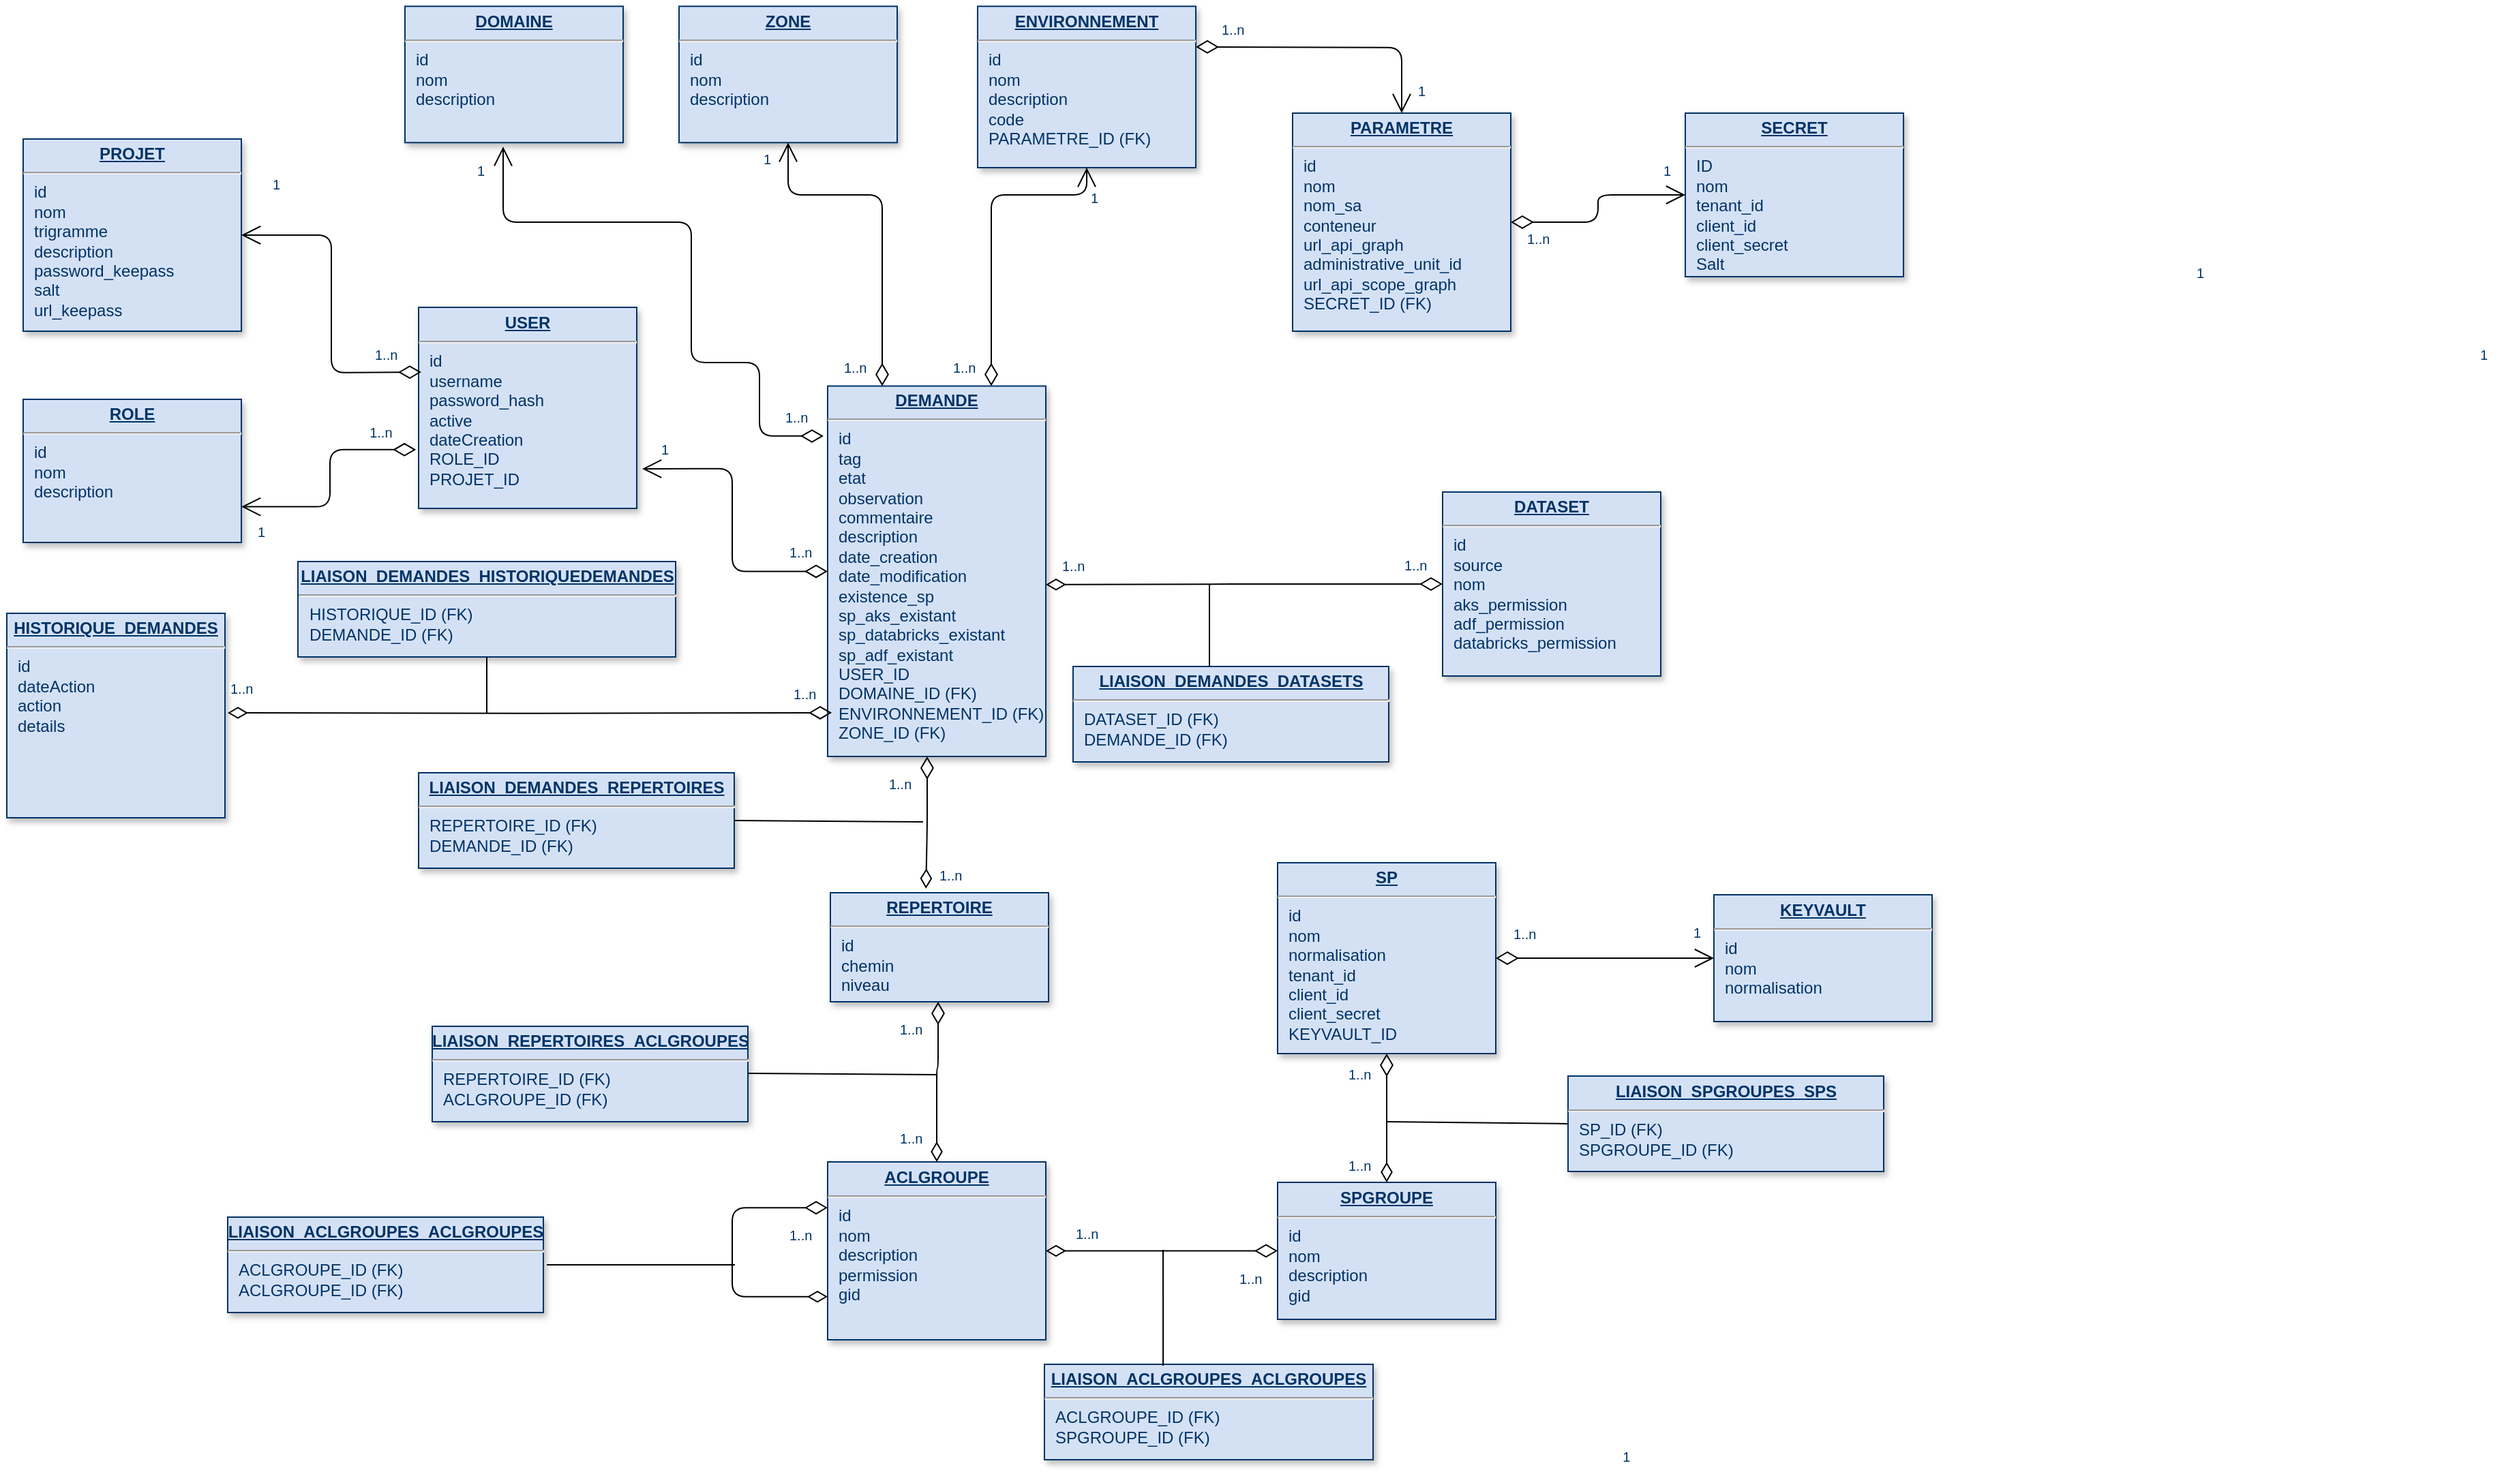 <mxfile version="21.3.6" type="github">
  <diagram name="Page-1" id="efa7a0a1-bf9b-a30e-e6df-94a7791c09e9">
    <mxGraphModel dx="1194" dy="521" grid="1" gridSize="10" guides="1" tooltips="1" connect="1" arrows="1" fold="1" page="1" pageScale="1" pageWidth="826" pageHeight="1169" background="none" math="0" shadow="0">
      <root>
        <mxCell id="0" />
        <mxCell id="1" parent="0" />
        <mxCell id="19" value="&lt;p style=&quot;margin: 0px; margin-top: 4px; text-align: center; text-decoration: underline;&quot;&gt;&lt;strong&gt;DEMANDE&lt;/strong&gt;&lt;/p&gt;&lt;hr&gt;&lt;p style=&quot;margin: 0px; margin-left: 8px;&quot;&gt;id&lt;br&gt;tag&lt;/p&gt;&lt;p style=&quot;margin: 0px; margin-left: 8px;&quot;&gt;etat&lt;/p&gt;&lt;p style=&quot;margin: 0px; margin-left: 8px;&quot;&gt;observation&lt;/p&gt;&lt;p style=&quot;margin: 0px; margin-left: 8px;&quot;&gt;commentaire&lt;/p&gt;&lt;p style=&quot;margin: 0px; margin-left: 8px;&quot;&gt;description&lt;/p&gt;&lt;p style=&quot;margin: 0px; margin-left: 8px;&quot;&gt;date_creation&lt;/p&gt;&lt;p style=&quot;margin: 0px; margin-left: 8px;&quot;&gt;date_modification&lt;/p&gt;&lt;p style=&quot;margin: 0px; margin-left: 8px;&quot;&gt;existence_sp&lt;/p&gt;&lt;p style=&quot;margin: 0px; margin-left: 8px;&quot;&gt;sp_aks_existant&lt;/p&gt;&lt;p style=&quot;margin: 0px; margin-left: 8px;&quot;&gt;sp_databricks_existant&lt;/p&gt;&lt;p style=&quot;margin: 0px; margin-left: 8px;&quot;&gt;sp_adf_existant&lt;/p&gt;&lt;p style=&quot;margin: 0px; margin-left: 8px;&quot;&gt;USER_ID&lt;/p&gt;&lt;p style=&quot;margin: 0px; margin-left: 8px;&quot;&gt;DOMAINE_ID (FK)&lt;/p&gt;&lt;p style=&quot;margin: 0px; margin-left: 8px;&quot;&gt;ENVIRONNEMENT_ID (FK)&lt;/p&gt;&lt;p style=&quot;margin: 0px; margin-left: 8px;&quot;&gt;ZONE_ID (FK)&lt;/p&gt;" style="verticalAlign=top;align=left;overflow=fill;fontSize=12;fontFamily=Helvetica;html=1;strokeColor=#003366;shadow=1;fillColor=#D4E1F5;fontColor=#003366" parent="1" vertex="1">
          <mxGeometry x="610" y="360.25" width="160" height="271.75" as="geometry" />
        </mxCell>
        <mxCell id="20" value="&lt;p style=&quot;margin: 0px; margin-top: 4px; text-align: center; text-decoration: underline;&quot;&gt;&lt;b&gt;USER&lt;/b&gt;&lt;/p&gt;&lt;hr&gt;&lt;p style=&quot;margin: 0px; margin-left: 8px;&quot;&gt;id&lt;/p&gt;&lt;p style=&quot;margin: 0px; margin-left: 8px;&quot;&gt;username&lt;/p&gt;&lt;p style=&quot;margin: 0px; margin-left: 8px;&quot;&gt;password_hash&lt;/p&gt;&lt;p style=&quot;margin: 0px; margin-left: 8px;&quot;&gt;active&lt;/p&gt;&lt;p style=&quot;margin: 0px; margin-left: 8px;&quot;&gt;dateCreation&lt;/p&gt;&lt;p style=&quot;margin: 0px; margin-left: 8px;&quot;&gt;ROLE_ID&lt;/p&gt;&lt;p style=&quot;margin: 0px; margin-left: 8px;&quot;&gt;PROJET_ID&lt;/p&gt;" style="verticalAlign=top;align=left;overflow=fill;fontSize=12;fontFamily=Helvetica;html=1;strokeColor=#003366;shadow=1;fillColor=#D4E1F5;fontColor=#003366" parent="1" vertex="1">
          <mxGeometry x="310" y="302.5" width="160" height="147.5" as="geometry" />
        </mxCell>
        <mxCell id="21" value="&lt;p style=&quot;margin: 0px; margin-top: 4px; text-align: center; text-decoration: underline;&quot;&gt;&lt;strong&gt;ROLE&lt;/strong&gt;&lt;/p&gt;&lt;hr&gt;&lt;p style=&quot;margin: 0px; margin-left: 8px;&quot;&gt;id&lt;/p&gt;&lt;p style=&quot;margin: 0px; margin-left: 8px;&quot;&gt;nom&lt;/p&gt;&lt;p style=&quot;margin: 0px; margin-left: 8px;&quot;&gt;description&lt;/p&gt;&lt;p style=&quot;margin: 0px; margin-left: 8px;&quot;&gt;&lt;br&gt;&lt;/p&gt;" style="verticalAlign=top;align=left;overflow=fill;fontSize=12;fontFamily=Helvetica;html=1;strokeColor=#003366;shadow=1;fillColor=#D4E1F5;fontColor=#003366" parent="1" vertex="1">
          <mxGeometry x="20" y="370" width="160" height="105" as="geometry" />
        </mxCell>
        <mxCell id="22" value="&lt;p style=&quot;margin: 0px; margin-top: 4px; text-align: center; text-decoration: underline;&quot;&gt;&lt;strong&gt;DATASET&lt;/strong&gt;&lt;/p&gt;&lt;hr&gt;&lt;p style=&quot;margin: 0px; margin-left: 8px;&quot;&gt;id&lt;/p&gt;&lt;p style=&quot;margin: 0px; margin-left: 8px;&quot;&gt;source&lt;/p&gt;&lt;p style=&quot;margin: 0px; margin-left: 8px;&quot;&gt;nom&lt;/p&gt;&lt;p style=&quot;margin: 0px; margin-left: 8px;&quot;&gt;aks_permission&lt;/p&gt;&lt;p style=&quot;margin: 0px; margin-left: 8px;&quot;&gt;adf_permission&lt;/p&gt;&lt;p style=&quot;margin: 0px; margin-left: 8px;&quot;&gt;databricks_permission&lt;/p&gt;" style="verticalAlign=top;align=left;overflow=fill;fontSize=12;fontFamily=Helvetica;html=1;strokeColor=#003366;shadow=1;fillColor=#D4E1F5;fontColor=#003366" parent="1" vertex="1">
          <mxGeometry x="1061" y="438" width="160" height="135" as="geometry" />
        </mxCell>
        <mxCell id="23" value="&lt;p style=&quot;margin: 0px; margin-top: 4px; text-align: center; text-decoration: underline;&quot;&gt;&lt;strong&gt;DOMAINE&lt;/strong&gt;&lt;/p&gt;&lt;hr&gt;&lt;p style=&quot;margin: 0px; margin-left: 8px;&quot;&gt;id&lt;/p&gt;&lt;p style=&quot;margin: 0px; margin-left: 8px;&quot;&gt;nom&lt;/p&gt;&lt;p style=&quot;margin: 0px; margin-left: 8px;&quot;&gt;description&lt;/p&gt;&lt;p style=&quot;margin: 0px; margin-left: 8px;&quot;&gt;&lt;br&gt;&lt;/p&gt;" style="verticalAlign=top;align=left;overflow=fill;fontSize=12;fontFamily=Helvetica;html=1;strokeColor=#003366;shadow=1;fillColor=#D4E1F5;fontColor=#003366" parent="1" vertex="1">
          <mxGeometry x="300.0" y="81.64" width="160" height="100" as="geometry" />
        </mxCell>
        <mxCell id="24" value="&lt;p style=&quot;margin: 0px; margin-top: 4px; text-align: center; text-decoration: underline;&quot;&gt;&lt;b&gt;HISTORIQUE_DEMANDES&lt;/b&gt;&lt;/p&gt;&lt;hr&gt;&lt;p style=&quot;margin: 0px; margin-left: 8px;&quot;&gt;id&lt;/p&gt;&lt;p style=&quot;margin: 0px; margin-left: 8px;&quot;&gt;dateAction&lt;/p&gt;&lt;p style=&quot;margin: 0px; margin-left: 8px;&quot;&gt;action&lt;/p&gt;&lt;p style=&quot;margin: 0px; margin-left: 8px;&quot;&gt;details&lt;br&gt;&lt;/p&gt;" style="verticalAlign=top;align=left;overflow=fill;fontSize=12;fontFamily=Helvetica;html=1;strokeColor=#003366;shadow=1;fillColor=#D4E1F5;fontColor=#003366" parent="1" vertex="1">
          <mxGeometry x="8.0" y="527.0" width="160" height="150" as="geometry" />
        </mxCell>
        <mxCell id="28" value="&lt;p style=&quot;margin: 0px; margin-top: 4px; text-align: center; text-decoration: underline;&quot;&gt;&lt;b&gt;REPERTOIRE&lt;/b&gt;&lt;/p&gt;&lt;hr&gt;&lt;p style=&quot;margin: 0px; margin-left: 8px;&quot;&gt;id&lt;/p&gt;&lt;p style=&quot;margin: 0px; margin-left: 8px;&quot;&gt;chemin&lt;/p&gt;&lt;p style=&quot;margin: 0px; margin-left: 8px;&quot;&gt;niveau&lt;/p&gt;&lt;p style=&quot;margin: 0px; margin-left: 8px;&quot;&gt;&lt;br&gt;&lt;/p&gt;" style="verticalAlign=top;align=left;overflow=fill;fontSize=12;fontFamily=Helvetica;html=1;strokeColor=#003366;shadow=1;fillColor=#D4E1F5;fontColor=#003366" parent="1" vertex="1">
          <mxGeometry x="612" y="732" width="160" height="80" as="geometry" />
        </mxCell>
        <mxCell id="33" value="&lt;p style=&quot;margin: 0px; margin-top: 4px; text-align: center; text-decoration: underline;&quot;&gt;&lt;strong&gt;LIAISON_DEMANDES_HISTORIQUEDEMANDES&lt;/strong&gt;&lt;/p&gt;&lt;hr&gt;&lt;p style=&quot;margin: 0px; margin-left: 8px;&quot;&gt;&lt;span style=&quot;background-color: initial;&quot;&gt;HISTORIQUE_ID (FK)&lt;/span&gt;&lt;/p&gt;&lt;p style=&quot;margin: 0px; margin-left: 8px;&quot;&gt;&lt;span style=&quot;background-color: initial;&quot;&gt;DEMANDE_ID (FK)&lt;/span&gt;&lt;br&gt;&lt;/p&gt;" style="verticalAlign=top;align=left;overflow=fill;fontSize=12;fontFamily=Helvetica;html=1;strokeColor=#003366;shadow=1;fillColor=#D4E1F5;fontColor=#003366" parent="1" vertex="1">
          <mxGeometry x="221.5" y="489" width="277" height="70" as="geometry" />
        </mxCell>
        <mxCell id="36" value="" style="endArrow=open;endSize=12;startArrow=diamondThin;startSize=14;startFill=0;edgeStyle=orthogonalEdgeStyle;entryX=1.025;entryY=0.803;entryDx=0;entryDy=0;entryPerimeter=0;" parent="1" source="19" target="20" edge="1">
          <mxGeometry y="160" as="geometry">
            <mxPoint y="160" as="sourcePoint" />
            <mxPoint x="470" y="380" as="targetPoint" />
          </mxGeometry>
        </mxCell>
        <mxCell id="37" value="1..n" style="resizable=0;align=left;verticalAlign=top;labelBackgroundColor=#ffffff;fontSize=10;strokeColor=#003366;shadow=1;fillColor=#D4E1F5;fontColor=#003366" parent="36" connectable="0" vertex="1">
          <mxGeometry x="-1" relative="1" as="geometry">
            <mxPoint x="-30" y="-26" as="offset" />
          </mxGeometry>
        </mxCell>
        <mxCell id="qoIww1aeRotl1-VIk5-M-114" value="&lt;p style=&quot;margin: 0px; margin-top: 4px; text-align: center; text-decoration: underline;&quot;&gt;&lt;b&gt;PROJET&lt;/b&gt;&lt;/p&gt;&lt;hr&gt;&lt;p style=&quot;margin: 0px; margin-left: 8px;&quot;&gt;id&lt;/p&gt;&lt;p style=&quot;margin: 0px; margin-left: 8px;&quot;&gt;nom&lt;/p&gt;&lt;p style=&quot;margin: 0px; margin-left: 8px;&quot;&gt;trigramme&lt;/p&gt;&lt;p style=&quot;margin: 0px; margin-left: 8px;&quot;&gt;description&lt;/p&gt;&lt;p style=&quot;margin: 0px; margin-left: 8px;&quot;&gt;password_keepass&lt;/p&gt;&lt;p style=&quot;margin: 0px; margin-left: 8px;&quot;&gt;salt&lt;/p&gt;&lt;p style=&quot;margin: 0px; margin-left: 8px;&quot;&gt;url_keepass&lt;/p&gt;&lt;p style=&quot;margin: 0px; margin-left: 8px;&quot;&gt;&lt;br&gt;&lt;/p&gt;" style="verticalAlign=top;align=left;overflow=fill;fontSize=12;fontFamily=Helvetica;html=1;strokeColor=#003366;shadow=1;fillColor=#D4E1F5;fontColor=#003366" vertex="1" parent="1">
          <mxGeometry x="20" y="179" width="160" height="141" as="geometry" />
        </mxCell>
        <mxCell id="qoIww1aeRotl1-VIk5-M-118" value="" style="endArrow=open;endSize=12;startArrow=diamondThin;startSize=14;startFill=0;edgeStyle=orthogonalEdgeStyle;exitX=-0.012;exitY=0.708;exitDx=0;exitDy=0;entryX=1;entryY=0.75;entryDx=0;entryDy=0;exitPerimeter=0;" edge="1" parent="1" source="20" target="21">
          <mxGeometry x="-160" y="288" as="geometry">
            <mxPoint x="230" y="340" as="sourcePoint" />
            <mxPoint x="230" y="430" as="targetPoint" />
          </mxGeometry>
        </mxCell>
        <mxCell id="qoIww1aeRotl1-VIk5-M-119" value="1..n" style="resizable=0;align=left;verticalAlign=top;labelBackgroundColor=#ffffff;fontSize=10;strokeColor=#003366;shadow=1;fillColor=#D4E1F5;fontColor=#003366" connectable="0" vertex="1" parent="qoIww1aeRotl1-VIk5-M-118">
          <mxGeometry x="-1" relative="1" as="geometry">
            <mxPoint x="-36" y="-25" as="offset" />
          </mxGeometry>
        </mxCell>
        <mxCell id="qoIww1aeRotl1-VIk5-M-121" value="1" style="resizable=0;align=left;verticalAlign=top;labelBackgroundColor=#ffffff;fontSize=10;strokeColor=#003366;shadow=1;fillColor=#D4E1F5;fontColor=#003366" connectable="0" vertex="1" parent="1">
          <mxGeometry x="190" y="455.0" as="geometry" />
        </mxCell>
        <mxCell id="qoIww1aeRotl1-VIk5-M-122" value="" style="endArrow=open;endSize=12;startArrow=diamondThin;startSize=14;startFill=0;edgeStyle=orthogonalEdgeStyle;exitX=0.013;exitY=0.828;exitDx=0;exitDy=0;entryX=1;entryY=0.5;entryDx=0;entryDy=0;exitPerimeter=0;" edge="1" parent="1" target="qoIww1aeRotl1-VIk5-M-114">
          <mxGeometry x="-160" y="232" as="geometry">
            <mxPoint x="312" y="350" as="sourcePoint" />
            <mxPoint x="180" y="393" as="targetPoint" />
          </mxGeometry>
        </mxCell>
        <mxCell id="qoIww1aeRotl1-VIk5-M-123" value="1..n" style="resizable=0;align=left;verticalAlign=top;labelBackgroundColor=#ffffff;fontSize=10;strokeColor=#003366;shadow=1;fillColor=#D4E1F5;fontColor=#003366" connectable="0" vertex="1" parent="qoIww1aeRotl1-VIk5-M-122">
          <mxGeometry x="-1" relative="1" as="geometry">
            <mxPoint x="-36" y="-25" as="offset" />
          </mxGeometry>
        </mxCell>
        <mxCell id="qoIww1aeRotl1-VIk5-M-126" value="1" style="resizable=0;align=right;verticalAlign=top;labelBackgroundColor=#ffffff;fontSize=10;strokeColor=#003366;shadow=1;fillColor=#D4E1F5;fontColor=#003366" connectable="0" vertex="1" parent="1">
          <mxGeometry x="210" y="200.0" as="geometry" />
        </mxCell>
        <mxCell id="qoIww1aeRotl1-VIk5-M-128" value="1" style="resizable=0;align=right;verticalAlign=top;labelBackgroundColor=#ffffff;fontSize=10;strokeColor=#003366;shadow=1;fillColor=#D4E1F5;fontColor=#003366" connectable="0" vertex="1" parent="1">
          <mxGeometry x="220" y="302.5" as="geometry">
            <mxPoint x="275" y="92" as="offset" />
          </mxGeometry>
        </mxCell>
        <mxCell id="qoIww1aeRotl1-VIk5-M-129" value="" style="endArrow=open;endSize=12;startArrow=diamondThin;startSize=14;startFill=0;edgeStyle=orthogonalEdgeStyle;entryX=0.45;entryY=1.03;entryDx=0;entryDy=0;entryPerimeter=0;exitX=-0.019;exitY=0.135;exitDx=0;exitDy=0;exitPerimeter=0;" edge="1" parent="1" source="19" target="23">
          <mxGeometry x="110" y="-30" as="geometry">
            <mxPoint x="560" y="390" as="sourcePoint" />
            <mxPoint x="580" y="190" as="targetPoint" />
            <Array as="points">
              <mxPoint x="560" y="397" />
              <mxPoint x="560" y="343" />
              <mxPoint x="510" y="343" />
              <mxPoint x="510" y="240" />
              <mxPoint x="372" y="240" />
            </Array>
          </mxGeometry>
        </mxCell>
        <mxCell id="qoIww1aeRotl1-VIk5-M-130" value="1..n" style="resizable=0;align=left;verticalAlign=top;labelBackgroundColor=#ffffff;fontSize=10;strokeColor=#003366;shadow=1;fillColor=#D4E1F5;fontColor=#003366" connectable="0" vertex="1" parent="qoIww1aeRotl1-VIk5-M-129">
          <mxGeometry x="-1" relative="1" as="geometry">
            <mxPoint x="-30" y="-26" as="offset" />
          </mxGeometry>
        </mxCell>
        <mxCell id="qoIww1aeRotl1-VIk5-M-132" value="1" style="resizable=0;align=right;verticalAlign=top;labelBackgroundColor=#ffffff;fontSize=10;strokeColor=#003366;shadow=1;fillColor=#D4E1F5;fontColor=#003366" connectable="0" vertex="1" parent="1">
          <mxGeometry x="360" y="190.0" as="geometry" />
        </mxCell>
        <mxCell id="qoIww1aeRotl1-VIk5-M-133" value="&lt;p style=&quot;margin: 0px; margin-top: 4px; text-align: center; text-decoration: underline;&quot;&gt;&lt;b&gt;ZONE&lt;/b&gt;&lt;/p&gt;&lt;hr&gt;&lt;p style=&quot;margin: 0px; margin-left: 8px;&quot;&gt;id&lt;/p&gt;&lt;p style=&quot;margin: 0px; margin-left: 8px;&quot;&gt;nom&lt;/p&gt;&lt;p style=&quot;margin: 0px; margin-left: 8px;&quot;&gt;description&lt;/p&gt;&lt;p style=&quot;margin: 0px; margin-left: 8px;&quot;&gt;&lt;br&gt;&lt;/p&gt;" style="verticalAlign=top;align=left;overflow=fill;fontSize=12;fontFamily=Helvetica;html=1;strokeColor=#003366;shadow=1;fillColor=#D4E1F5;fontColor=#003366" vertex="1" parent="1">
          <mxGeometry x="501.0" y="81.64" width="160" height="100" as="geometry" />
        </mxCell>
        <mxCell id="qoIww1aeRotl1-VIk5-M-134" value="&lt;p style=&quot;margin: 0px; margin-top: 4px; text-align: center; text-decoration: underline;&quot;&gt;&lt;b&gt;ENVIRONNEMENT&lt;/b&gt;&lt;/p&gt;&lt;hr&gt;&lt;p style=&quot;margin: 0px; margin-left: 8px;&quot;&gt;&lt;span style=&quot;background-color: initial;&quot;&gt;id&lt;/span&gt;&lt;/p&gt;&lt;p style=&quot;margin: 0px; margin-left: 8px;&quot;&gt;&lt;span style=&quot;background-color: initial;&quot;&gt;nom&lt;/span&gt;&lt;br&gt;&lt;/p&gt;&lt;p style=&quot;margin: 0px; margin-left: 8px;&quot;&gt;description&lt;/p&gt;&lt;p style=&quot;margin: 0px; margin-left: 8px;&quot;&gt;code&lt;/p&gt;&lt;p style=&quot;margin: 0px; margin-left: 8px;&quot;&gt;PARAMETRE_ID (FK)&lt;/p&gt;&lt;p style=&quot;margin: 0px; margin-left: 8px;&quot;&gt;&lt;br&gt;&lt;/p&gt;" style="verticalAlign=top;align=left;overflow=fill;fontSize=12;fontFamily=Helvetica;html=1;strokeColor=#003366;shadow=1;fillColor=#D4E1F5;fontColor=#003366" vertex="1" parent="1">
          <mxGeometry x="720" y="81.64" width="160" height="118.36" as="geometry" />
        </mxCell>
        <mxCell id="qoIww1aeRotl1-VIk5-M-135" value="&lt;p style=&quot;margin: 0px; margin-top: 4px; text-align: center; text-decoration: underline;&quot;&gt;&lt;b&gt;PARAMETRE&lt;/b&gt;&lt;/p&gt;&lt;hr&gt;&lt;p style=&quot;margin: 0px; margin-left: 8px;&quot;&gt;id&lt;/p&gt;&lt;p style=&quot;margin: 0px; margin-left: 8px;&quot;&gt;nom&lt;/p&gt;&lt;p style=&quot;margin: 0px; margin-left: 8px;&quot;&gt;nom_sa&lt;/p&gt;&lt;p style=&quot;margin: 0px; margin-left: 8px;&quot;&gt;conteneur&lt;/p&gt;&lt;p style=&quot;margin: 0px; margin-left: 8px;&quot;&gt;url_api_graph&lt;/p&gt;&lt;p style=&quot;margin: 0px; margin-left: 8px;&quot;&gt;administrative_unit_id&lt;/p&gt;&lt;p style=&quot;margin: 0px; margin-left: 8px;&quot;&gt;url_api_scope_graph&lt;/p&gt;&lt;p style=&quot;margin: 0px; margin-left: 8px;&quot;&gt;SECRET_ID (FK)&lt;/p&gt;&lt;p style=&quot;margin: 0px; margin-left: 8px;&quot;&gt;&lt;br&gt;&lt;/p&gt;" style="verticalAlign=top;align=left;overflow=fill;fontSize=12;fontFamily=Helvetica;html=1;strokeColor=#003366;shadow=1;fillColor=#D4E1F5;fontColor=#003366" vertex="1" parent="1">
          <mxGeometry x="951" y="160" width="160" height="160" as="geometry" />
        </mxCell>
        <mxCell id="qoIww1aeRotl1-VIk5-M-136" value="&lt;p style=&quot;margin: 0px; margin-top: 4px; text-align: center; text-decoration: underline;&quot;&gt;&lt;b&gt;SECRET&lt;/b&gt;&lt;/p&gt;&lt;hr&gt;&lt;p style=&quot;margin: 0px; margin-left: 8px;&quot;&gt;ID&lt;/p&gt;&lt;p style=&quot;margin: 0px; margin-left: 8px;&quot;&gt;nom&lt;/p&gt;&lt;p style=&quot;margin: 0px; margin-left: 8px;&quot;&gt;tenant_id&lt;/p&gt;&lt;p style=&quot;margin: 0px; margin-left: 8px;&quot;&gt;client_id&lt;/p&gt;&lt;p style=&quot;margin: 0px; margin-left: 8px;&quot;&gt;client_secret&lt;/p&gt;&lt;p style=&quot;margin: 0px; margin-left: 8px;&quot;&gt;Salt&lt;/p&gt;" style="verticalAlign=top;align=left;overflow=fill;fontSize=12;fontFamily=Helvetica;html=1;strokeColor=#003366;shadow=1;fillColor=#D4E1F5;fontColor=#003366" vertex="1" parent="1">
          <mxGeometry x="1239" y="160" width="160" height="120" as="geometry" />
        </mxCell>
        <mxCell id="qoIww1aeRotl1-VIk5-M-137" value="" style="endArrow=open;endSize=12;startArrow=diamondThin;startSize=14;startFill=0;edgeStyle=orthogonalEdgeStyle;exitX=1;exitY=0.5;exitDx=0;exitDy=0;entryX=0;entryY=0.5;entryDx=0;entryDy=0;" edge="1" parent="1" source="qoIww1aeRotl1-VIk5-M-135" target="qoIww1aeRotl1-VIk5-M-136">
          <mxGeometry x="660" y="-10" as="geometry">
            <mxPoint x="1270" y="274" as="sourcePoint" />
            <mxPoint x="1130" y="210" as="targetPoint" />
          </mxGeometry>
        </mxCell>
        <mxCell id="qoIww1aeRotl1-VIk5-M-139" value="1" style="resizable=0;align=right;verticalAlign=top;labelBackgroundColor=#ffffff;fontSize=10;strokeColor=#003366;shadow=1;fillColor=#D4E1F5;fontColor=#003366" connectable="0" vertex="1" parent="qoIww1aeRotl1-VIk5-M-137">
          <mxGeometry x="1" relative="1" as="geometry">
            <mxPoint x="590" y="105" as="offset" />
          </mxGeometry>
        </mxCell>
        <mxCell id="qoIww1aeRotl1-VIk5-M-140" value="1..n" style="resizable=0;align=left;verticalAlign=top;labelBackgroundColor=#ffffff;fontSize=10;strokeColor=#003366;shadow=1;fillColor=#D4E1F5;fontColor=#003366" connectable="0" vertex="1" parent="1">
          <mxGeometry x="1121" y="240.0" as="geometry" />
        </mxCell>
        <mxCell id="qoIww1aeRotl1-VIk5-M-141" value="1" style="resizable=0;align=right;verticalAlign=top;labelBackgroundColor=#ffffff;fontSize=10;strokeColor=#003366;shadow=1;fillColor=#D4E1F5;fontColor=#003366" connectable="0" vertex="1" parent="1">
          <mxGeometry x="1230" y="190.0" as="geometry" />
        </mxCell>
        <mxCell id="qoIww1aeRotl1-VIk5-M-142" value="" style="endArrow=open;endSize=12;startArrow=diamondThin;startSize=14;startFill=0;edgeStyle=orthogonalEdgeStyle;exitX=1;exitY=0.5;exitDx=0;exitDy=0;entryX=0.5;entryY=0;entryDx=0;entryDy=0;" edge="1" parent="1" target="qoIww1aeRotl1-VIk5-M-135">
          <mxGeometry x="429" y="-138.61" as="geometry">
            <mxPoint x="880" y="111.39" as="sourcePoint" />
            <mxPoint x="1008" y="91.39" as="targetPoint" />
          </mxGeometry>
        </mxCell>
        <mxCell id="qoIww1aeRotl1-VIk5-M-143" value="1" style="resizable=0;align=right;verticalAlign=top;labelBackgroundColor=#ffffff;fontSize=10;strokeColor=#003366;shadow=1;fillColor=#D4E1F5;fontColor=#003366" connectable="0" vertex="1" parent="qoIww1aeRotl1-VIk5-M-142">
          <mxGeometry x="1" relative="1" as="geometry">
            <mxPoint x="590" y="105" as="offset" />
          </mxGeometry>
        </mxCell>
        <mxCell id="qoIww1aeRotl1-VIk5-M-144" value="1" style="resizable=0;align=right;verticalAlign=top;labelBackgroundColor=#ffffff;fontSize=10;strokeColor=#003366;shadow=1;fillColor=#D4E1F5;fontColor=#003366" connectable="0" vertex="1" parent="1">
          <mxGeometry x="1050" y="131.64" as="geometry" />
        </mxCell>
        <mxCell id="qoIww1aeRotl1-VIk5-M-145" value="1..n" style="resizable=0;align=left;verticalAlign=top;labelBackgroundColor=#ffffff;fontSize=10;strokeColor=#003366;shadow=1;fillColor=#D4E1F5;fontColor=#003366" connectable="0" vertex="1" parent="1">
          <mxGeometry x="897" y="86.64" as="geometry" />
        </mxCell>
        <mxCell id="qoIww1aeRotl1-VIk5-M-146" value="" style="endArrow=open;endSize=12;startArrow=diamondThin;startSize=14;startFill=0;edgeStyle=orthogonalEdgeStyle;entryX=0.5;entryY=1;entryDx=0;entryDy=0;exitX=0.25;exitY=0;exitDx=0;exitDy=0;" edge="1" parent="1" source="19" target="qoIww1aeRotl1-VIk5-M-133">
          <mxGeometry x="120" y="-20" as="geometry">
            <mxPoint x="643" y="318" as="sourcePoint" />
            <mxPoint x="382" y="195" as="targetPoint" />
            <Array as="points">
              <mxPoint x="650" y="220" />
              <mxPoint x="581" y="220" />
            </Array>
          </mxGeometry>
        </mxCell>
        <mxCell id="qoIww1aeRotl1-VIk5-M-147" value="1..n" style="resizable=0;align=left;verticalAlign=top;labelBackgroundColor=#ffffff;fontSize=10;strokeColor=#003366;shadow=1;fillColor=#D4E1F5;fontColor=#003366" connectable="0" vertex="1" parent="qoIww1aeRotl1-VIk5-M-146">
          <mxGeometry x="-1" relative="1" as="geometry">
            <mxPoint x="-30" y="-26" as="offset" />
          </mxGeometry>
        </mxCell>
        <mxCell id="qoIww1aeRotl1-VIk5-M-148" value="1" style="resizable=0;align=right;verticalAlign=top;labelBackgroundColor=#ffffff;fontSize=10;strokeColor=#003366;shadow=1;fillColor=#D4E1F5;fontColor=#003366" connectable="0" vertex="1" parent="1">
          <mxGeometry x="570" y="181.64" as="geometry" />
        </mxCell>
        <mxCell id="qoIww1aeRotl1-VIk5-M-149" value="" style="endArrow=open;endSize=12;startArrow=diamondThin;startSize=14;startFill=0;edgeStyle=orthogonalEdgeStyle;entryX=0.5;entryY=1;entryDx=0;entryDy=0;exitX=0.75;exitY=0;exitDx=0;exitDy=0;" edge="1" parent="1" source="19" target="qoIww1aeRotl1-VIk5-M-134">
          <mxGeometry x="319" y="-20.36" as="geometry">
            <mxPoint x="849" y="307.64" as="sourcePoint" />
            <mxPoint x="780" y="181.64" as="targetPoint" />
            <Array as="points">
              <mxPoint x="730" y="220" />
              <mxPoint x="800" y="220" />
            </Array>
          </mxGeometry>
        </mxCell>
        <mxCell id="qoIww1aeRotl1-VIk5-M-150" value="1..n" style="resizable=0;align=left;verticalAlign=top;labelBackgroundColor=#ffffff;fontSize=10;strokeColor=#003366;shadow=1;fillColor=#D4E1F5;fontColor=#003366" connectable="0" vertex="1" parent="qoIww1aeRotl1-VIk5-M-149">
          <mxGeometry x="-1" relative="1" as="geometry">
            <mxPoint x="-30" y="-26" as="offset" />
          </mxGeometry>
        </mxCell>
        <mxCell id="qoIww1aeRotl1-VIk5-M-151" value="1" style="resizable=0;align=right;verticalAlign=top;labelBackgroundColor=#ffffff;fontSize=10;strokeColor=#003366;shadow=1;fillColor=#D4E1F5;fontColor=#003366" connectable="0" vertex="1" parent="1">
          <mxGeometry x="810" y="210.0" as="geometry" />
        </mxCell>
        <mxCell id="qoIww1aeRotl1-VIk5-M-152" value="" style="endArrow=diamondThin;endSize=12;startArrow=diamondThin;startSize=14;startFill=0;endFill=0;edgeStyle=orthogonalEdgeStyle;exitX=0;exitY=0.882;exitDx=0;exitDy=0;exitPerimeter=0;" edge="1" parent="1">
          <mxGeometry x="3" y="220" as="geometry">
            <mxPoint x="613" y="599.934" as="sourcePoint" />
            <mxPoint x="170" y="600" as="targetPoint" />
          </mxGeometry>
        </mxCell>
        <mxCell id="qoIww1aeRotl1-VIk5-M-153" value="1..n" style="resizable=0;align=left;verticalAlign=top;labelBackgroundColor=#ffffff;fontSize=10;strokeColor=#003366;shadow=1;fillColor=#D4E1F5;fontColor=#003366" connectable="0" vertex="1" parent="qoIww1aeRotl1-VIk5-M-152">
          <mxGeometry x="-1" relative="1" as="geometry">
            <mxPoint x="-30" y="-26" as="offset" />
          </mxGeometry>
        </mxCell>
        <mxCell id="qoIww1aeRotl1-VIk5-M-155" value="1..n" style="resizable=0;align=left;verticalAlign=top;labelBackgroundColor=#ffffff;fontSize=10;strokeColor=#003366;shadow=1;fillColor=#D4E1F5;fontColor=#003366" connectable="0" vertex="1" parent="1">
          <mxGeometry x="170" y="570" as="geometry" />
        </mxCell>
        <mxCell id="qoIww1aeRotl1-VIk5-M-157" value="" style="endArrow=none;html=1;rounded=0;exitX=0.5;exitY=1;exitDx=0;exitDy=0;" edge="1" parent="1" source="33">
          <mxGeometry width="50" height="50" relative="1" as="geometry">
            <mxPoint x="490" y="643" as="sourcePoint" />
            <mxPoint x="360" y="600" as="targetPoint" />
          </mxGeometry>
        </mxCell>
        <mxCell id="qoIww1aeRotl1-VIk5-M-158" value="" style="endArrow=diamondThin;endSize=12;startArrow=diamondThin;startSize=14;startFill=0;endFill=0;edgeStyle=orthogonalEdgeStyle;exitX=0.456;exitY=1;exitDx=0;exitDy=0;exitPerimeter=0;entryX=0.438;entryY=-0.037;entryDx=0;entryDy=0;entryPerimeter=0;" edge="1" parent="1" source="19" target="28">
          <mxGeometry x="10" y="230" as="geometry">
            <mxPoint x="620" y="610" as="sourcePoint" />
            <mxPoint x="170" y="610" as="targetPoint" />
          </mxGeometry>
        </mxCell>
        <mxCell id="qoIww1aeRotl1-VIk5-M-159" value="1..n" style="resizable=0;align=left;verticalAlign=top;labelBackgroundColor=#ffffff;fontSize=10;strokeColor=#003366;shadow=1;fillColor=#D4E1F5;fontColor=#003366" connectable="0" vertex="1" parent="qoIww1aeRotl1-VIk5-M-158">
          <mxGeometry x="-1" relative="1" as="geometry">
            <mxPoint x="-30" y="8" as="offset" />
          </mxGeometry>
        </mxCell>
        <mxCell id="qoIww1aeRotl1-VIk5-M-161" value="1..n" style="resizable=0;align=left;verticalAlign=top;labelBackgroundColor=#ffffff;fontSize=10;strokeColor=#003366;shadow=1;fillColor=#D4E1F5;fontColor=#003366" connectable="0" vertex="1" parent="1">
          <mxGeometry x="690" y="707" as="geometry" />
        </mxCell>
        <mxCell id="qoIww1aeRotl1-VIk5-M-162" value="&lt;p style=&quot;margin: 0px; margin-top: 4px; text-align: center; text-decoration: underline;&quot;&gt;&lt;strong&gt;LIAISON_DEMANDES_REPERTOIRES&lt;/strong&gt;&lt;/p&gt;&lt;hr&gt;&lt;p style=&quot;margin: 0px; margin-left: 8px;&quot;&gt;&lt;span style=&quot;background-color: initial;&quot;&gt;REPERTOIRE_ID (FK)&lt;/span&gt;&lt;/p&gt;&lt;p style=&quot;margin: 0px; margin-left: 8px;&quot;&gt;&lt;span style=&quot;background-color: initial;&quot;&gt;DEMANDE_ID (FK)&lt;/span&gt;&lt;br&gt;&lt;/p&gt;" style="verticalAlign=top;align=left;overflow=fill;fontSize=12;fontFamily=Helvetica;html=1;strokeColor=#003366;shadow=1;fillColor=#D4E1F5;fontColor=#003366" vertex="1" parent="1">
          <mxGeometry x="310" y="644" width="231.5" height="70" as="geometry" />
        </mxCell>
        <mxCell id="qoIww1aeRotl1-VIk5-M-163" value="" style="endArrow=none;html=1;rounded=0;entryX=1;entryY=0.5;entryDx=0;entryDy=0;" edge="1" parent="1" target="qoIww1aeRotl1-VIk5-M-162">
          <mxGeometry width="50" height="50" relative="1" as="geometry">
            <mxPoint x="680" y="680" as="sourcePoint" />
            <mxPoint x="370" y="610" as="targetPoint" />
          </mxGeometry>
        </mxCell>
        <mxCell id="qoIww1aeRotl1-VIk5-M-164" value="&lt;p style=&quot;margin: 0px; margin-top: 4px; text-align: center; text-decoration: underline;&quot;&gt;&lt;b&gt;ACLGROUPE&lt;/b&gt;&lt;/p&gt;&lt;hr&gt;&lt;p style=&quot;margin: 0px; margin-left: 8px;&quot;&gt;id&lt;/p&gt;&lt;p style=&quot;margin: 0px; margin-left: 8px;&quot;&gt;&lt;span style=&quot;background-color: initial;&quot;&gt;nom&lt;/span&gt;&lt;/p&gt;&lt;p style=&quot;margin: 0px; margin-left: 8px;&quot;&gt;&lt;span style=&quot;background-color: initial;&quot;&gt;description&lt;/span&gt;&lt;br&gt;&lt;/p&gt;&lt;p style=&quot;margin: 0px; margin-left: 8px;&quot;&gt;permission&lt;/p&gt;&lt;p style=&quot;margin: 0px; margin-left: 8px;&quot;&gt;gid&lt;/p&gt;" style="verticalAlign=top;align=left;overflow=fill;fontSize=12;fontFamily=Helvetica;html=1;strokeColor=#003366;shadow=1;fillColor=#D4E1F5;fontColor=#003366" vertex="1" parent="1">
          <mxGeometry x="610" y="929.5" width="160" height="130.5" as="geometry" />
        </mxCell>
        <mxCell id="qoIww1aeRotl1-VIk5-M-165" value="" style="endArrow=diamondThin;endSize=12;startArrow=diamondThin;startSize=14;startFill=0;endFill=0;edgeStyle=orthogonalEdgeStyle;exitX=0.456;exitY=1;exitDx=0;exitDy=0;exitPerimeter=0;entryX=0.5;entryY=0;entryDx=0;entryDy=0;" edge="1" parent="1" target="qoIww1aeRotl1-VIk5-M-164">
          <mxGeometry x="18" y="410" as="geometry">
            <mxPoint x="691" y="812" as="sourcePoint" />
            <mxPoint x="690" y="909" as="targetPoint" />
            <Array as="points">
              <mxPoint x="691" y="861" />
              <mxPoint x="690" y="861" />
              <mxPoint x="690" y="913" />
            </Array>
          </mxGeometry>
        </mxCell>
        <mxCell id="qoIww1aeRotl1-VIk5-M-166" value="1..n" style="resizable=0;align=left;verticalAlign=top;labelBackgroundColor=#ffffff;fontSize=10;strokeColor=#003366;shadow=1;fillColor=#D4E1F5;fontColor=#003366" connectable="0" vertex="1" parent="qoIww1aeRotl1-VIk5-M-165">
          <mxGeometry x="-1" relative="1" as="geometry">
            <mxPoint x="-30" y="8" as="offset" />
          </mxGeometry>
        </mxCell>
        <mxCell id="qoIww1aeRotl1-VIk5-M-169" value="1..n" style="resizable=0;align=left;verticalAlign=top;labelBackgroundColor=#ffffff;fontSize=10;strokeColor=#003366;shadow=1;fillColor=#D4E1F5;fontColor=#003366" connectable="0" vertex="1" parent="1">
          <mxGeometry x="661" y="900" as="geometry" />
        </mxCell>
        <mxCell id="qoIww1aeRotl1-VIk5-M-170" value="&lt;p style=&quot;margin: 0px; margin-top: 4px; text-align: center; text-decoration: underline;&quot;&gt;&lt;strong&gt;LIAISON_REPERTOIRES_ACLGROUPES&lt;/strong&gt;&lt;/p&gt;&lt;hr&gt;&lt;p style=&quot;margin: 0px; margin-left: 8px;&quot;&gt;&lt;span style=&quot;background-color: initial;&quot;&gt;REPERTOIRE_ID (FK)&lt;/span&gt;&lt;/p&gt;&lt;p style=&quot;margin: 0px; margin-left: 8px;&quot;&gt;&lt;span style=&quot;background-color: initial;&quot;&gt;ACLGROUPE_ID (FK)&lt;/span&gt;&lt;br&gt;&lt;/p&gt;" style="verticalAlign=top;align=left;overflow=fill;fontSize=12;fontFamily=Helvetica;html=1;strokeColor=#003366;shadow=1;fillColor=#D4E1F5;fontColor=#003366" vertex="1" parent="1">
          <mxGeometry x="320" y="830" width="231.5" height="70" as="geometry" />
        </mxCell>
        <mxCell id="qoIww1aeRotl1-VIk5-M-171" value="" style="endArrow=none;html=1;rounded=0;entryX=1;entryY=0.5;entryDx=0;entryDy=0;" edge="1" parent="1">
          <mxGeometry width="50" height="50" relative="1" as="geometry">
            <mxPoint x="689.5" y="865.5" as="sourcePoint" />
            <mxPoint x="551.5" y="864.5" as="targetPoint" />
          </mxGeometry>
        </mxCell>
        <mxCell id="qoIww1aeRotl1-VIk5-M-172" value="" style="endArrow=diamondThin;endSize=12;startArrow=diamondThin;startSize=14;startFill=0;endFill=0;edgeStyle=orthogonalEdgeStyle;exitX=0;exitY=0.25;exitDx=0;exitDy=0;entryX=0;entryY=0.75;entryDx=0;entryDy=0;" edge="1" parent="1">
          <mxGeometry x="-112" y="569" as="geometry">
            <mxPoint x="610" y="963.125" as="sourcePoint" />
            <mxPoint x="610" y="1028.375" as="targetPoint" />
            <Array as="points">
              <mxPoint x="540" y="963" />
              <mxPoint x="540" y="1028" />
            </Array>
          </mxGeometry>
        </mxCell>
        <mxCell id="qoIww1aeRotl1-VIk5-M-173" value="1..n" style="resizable=0;align=left;verticalAlign=top;labelBackgroundColor=#ffffff;fontSize=10;strokeColor=#003366;shadow=1;fillColor=#D4E1F5;fontColor=#003366" connectable="0" vertex="1" parent="qoIww1aeRotl1-VIk5-M-172">
          <mxGeometry x="-1" relative="1" as="geometry">
            <mxPoint x="-30" y="8" as="offset" />
          </mxGeometry>
        </mxCell>
        <mxCell id="qoIww1aeRotl1-VIk5-M-174" value="1" style="resizable=0;align=right;verticalAlign=top;labelBackgroundColor=#ffffff;fontSize=10;strokeColor=#003366;shadow=1;fillColor=#D4E1F5;fontColor=#003366" connectable="0" vertex="1" parent="qoIww1aeRotl1-VIk5-M-172">
          <mxGeometry x="1" relative="1" as="geometry">
            <mxPoint x="590" y="105" as="offset" />
          </mxGeometry>
        </mxCell>
        <mxCell id="qoIww1aeRotl1-VIk5-M-175" value="&lt;p style=&quot;margin: 0px; margin-top: 4px; text-align: center; text-decoration: underline;&quot;&gt;&lt;strong&gt;LIAISON_ACLGROUPES_ACLGROUPES&lt;/strong&gt;&lt;/p&gt;&lt;hr&gt;&lt;p style=&quot;margin: 0px; margin-left: 8px;&quot;&gt;&lt;span style=&quot;background-color: initial;&quot;&gt;ACLGROUPE_ID (FK)&lt;/span&gt;&lt;/p&gt;&lt;p style=&quot;margin: 0px; margin-left: 8px;&quot;&gt;&lt;span style=&quot;background-color: initial;&quot;&gt;ACLGROUPE_ID (FK)&lt;/span&gt;&lt;br&gt;&lt;/p&gt;" style="verticalAlign=top;align=left;overflow=fill;fontSize=12;fontFamily=Helvetica;html=1;strokeColor=#003366;shadow=1;fillColor=#D4E1F5;fontColor=#003366" vertex="1" parent="1">
          <mxGeometry x="170" y="970" width="231.5" height="70" as="geometry" />
        </mxCell>
        <mxCell id="qoIww1aeRotl1-VIk5-M-176" value="" style="endArrow=none;html=1;rounded=0;" edge="1" parent="1">
          <mxGeometry width="50" height="50" relative="1" as="geometry">
            <mxPoint x="542" y="1005" as="sourcePoint" />
            <mxPoint x="404" y="1005" as="targetPoint" />
          </mxGeometry>
        </mxCell>
        <mxCell id="qoIww1aeRotl1-VIk5-M-177" value="&lt;p style=&quot;margin: 0px; margin-top: 4px; text-align: center; text-decoration: underline;&quot;&gt;&lt;b&gt;SPGROUPE&lt;/b&gt;&lt;/p&gt;&lt;hr&gt;&lt;p style=&quot;margin: 0px; margin-left: 8px;&quot;&gt;id&lt;/p&gt;&lt;p style=&quot;margin: 0px; margin-left: 8px;&quot;&gt;&lt;span style=&quot;background-color: initial;&quot;&gt;nom&lt;/span&gt;&lt;/p&gt;&lt;p style=&quot;margin: 0px; margin-left: 8px;&quot;&gt;&lt;span style=&quot;background-color: initial;&quot;&gt;description&lt;/span&gt;&lt;br&gt;&lt;/p&gt;&lt;p style=&quot;margin: 0px; margin-left: 8px;&quot;&gt;&lt;span style=&quot;background-color: initial;&quot;&gt;gid&lt;/span&gt;&lt;/p&gt;" style="verticalAlign=top;align=left;overflow=fill;fontSize=12;fontFamily=Helvetica;html=1;strokeColor=#003366;shadow=1;fillColor=#D4E1F5;fontColor=#003366" vertex="1" parent="1">
          <mxGeometry x="940" y="944.5" width="160" height="100.5" as="geometry" />
        </mxCell>
        <mxCell id="qoIww1aeRotl1-VIk5-M-178" value="" style="endArrow=diamondThin;endSize=12;startArrow=diamondThin;startSize=14;startFill=0;endFill=0;edgeStyle=orthogonalEdgeStyle;entryX=1;entryY=0.5;entryDx=0;entryDy=0;exitX=0;exitY=0.5;exitDx=0;exitDy=0;" edge="1" parent="1" source="qoIww1aeRotl1-VIk5-M-177" target="qoIww1aeRotl1-VIk5-M-164">
          <mxGeometry x="28" y="420" as="geometry">
            <mxPoint x="870" y="960" as="sourcePoint" />
            <mxPoint x="810" y="990" as="targetPoint" />
            <Array as="points">
              <mxPoint x="820" y="995" />
              <mxPoint x="820" y="995" />
            </Array>
          </mxGeometry>
        </mxCell>
        <mxCell id="qoIww1aeRotl1-VIk5-M-179" value="1..n" style="resizable=0;align=left;verticalAlign=top;labelBackgroundColor=#ffffff;fontSize=10;strokeColor=#003366;shadow=1;fillColor=#D4E1F5;fontColor=#003366" connectable="0" vertex="1" parent="qoIww1aeRotl1-VIk5-M-178">
          <mxGeometry x="-1" relative="1" as="geometry">
            <mxPoint x="-30" y="8" as="offset" />
          </mxGeometry>
        </mxCell>
        <mxCell id="qoIww1aeRotl1-VIk5-M-180" value="1..n" style="resizable=0;align=left;verticalAlign=top;labelBackgroundColor=#ffffff;fontSize=10;strokeColor=#003366;shadow=1;fillColor=#D4E1F5;fontColor=#003366" connectable="0" vertex="1" parent="1">
          <mxGeometry x="790" y="970" as="geometry" />
        </mxCell>
        <mxCell id="qoIww1aeRotl1-VIk5-M-181" value="&lt;p style=&quot;margin: 0px; margin-top: 4px; text-align: center; text-decoration: underline;&quot;&gt;&lt;strong&gt;LIAISON_ACLGROUPES_ACLGROUPES&lt;/strong&gt;&lt;/p&gt;&lt;hr&gt;&lt;p style=&quot;margin: 0px; margin-left: 8px;&quot;&gt;&lt;span style=&quot;background-color: initial;&quot;&gt;ACLGROUPE_ID (FK)&lt;/span&gt;&lt;/p&gt;&lt;p style=&quot;margin: 0px; margin-left: 8px;&quot;&gt;&lt;span style=&quot;background-color: initial;&quot;&gt;SPGROUPE_ID (FK)&lt;/span&gt;&lt;br&gt;&lt;/p&gt;" style="verticalAlign=top;align=left;overflow=fill;fontSize=12;fontFamily=Helvetica;html=1;strokeColor=#003366;shadow=1;fillColor=#D4E1F5;fontColor=#003366" vertex="1" parent="1">
          <mxGeometry x="769" y="1078" width="241" height="70" as="geometry" />
        </mxCell>
        <mxCell id="qoIww1aeRotl1-VIk5-M-182" value="" style="endArrow=none;html=1;rounded=0;entryX=0.376;entryY=-0.043;entryDx=0;entryDy=0;entryPerimeter=0;" edge="1" parent="1">
          <mxGeometry width="50" height="50" relative="1" as="geometry">
            <mxPoint x="856" y="994" as="sourcePoint" />
            <mxPoint x="856.044" y="1078.99" as="targetPoint" />
          </mxGeometry>
        </mxCell>
        <mxCell id="qoIww1aeRotl1-VIk5-M-184" value="&lt;p style=&quot;margin: 0px; margin-top: 4px; text-align: center; text-decoration: underline;&quot;&gt;&lt;b&gt;SP&lt;/b&gt;&lt;/p&gt;&lt;hr&gt;&lt;p style=&quot;margin: 0px; margin-left: 8px;&quot;&gt;id&lt;/p&gt;&lt;p style=&quot;margin: 0px; margin-left: 8px;&quot;&gt;&lt;span style=&quot;background-color: initial;&quot;&gt;nom&lt;/span&gt;&lt;/p&gt;&lt;p style=&quot;margin: 0px; margin-left: 8px;&quot;&gt;&lt;span style=&quot;background-color: initial;&quot;&gt;normalisation&lt;/span&gt;&lt;/p&gt;&lt;p style=&quot;margin: 0px; margin-left: 8px;&quot;&gt;tenant_id&lt;/p&gt;&lt;p style=&quot;margin: 0px; margin-left: 8px;&quot;&gt;client_id&lt;/p&gt;&lt;p style=&quot;margin: 0px; margin-left: 8px;&quot;&gt;client_secret&lt;/p&gt;&lt;p style=&quot;margin: 0px; margin-left: 8px;&quot;&gt;KEYVAULT_ID&lt;/p&gt;" style="verticalAlign=top;align=left;overflow=fill;fontSize=12;fontFamily=Helvetica;html=1;strokeColor=#003366;shadow=1;fillColor=#D4E1F5;fontColor=#003366" vertex="1" parent="1">
          <mxGeometry x="940" y="710" width="160" height="140" as="geometry" />
        </mxCell>
        <mxCell id="qoIww1aeRotl1-VIk5-M-185" value="" style="endArrow=diamondThin;endSize=12;startArrow=diamondThin;startSize=14;startFill=0;endFill=0;edgeStyle=orthogonalEdgeStyle;entryX=0.5;entryY=0;entryDx=0;entryDy=0;exitX=0.5;exitY=1;exitDx=0;exitDy=0;" edge="1" parent="1" source="qoIww1aeRotl1-VIk5-M-184" target="qoIww1aeRotl1-VIk5-M-177">
          <mxGeometry x="347.5" y="448" as="geometry">
            <mxPoint x="1050" y="870" as="sourcePoint" />
            <mxPoint x="1020" y="940" as="targetPoint" />
            <Array as="points">
              <mxPoint x="1020" y="850" />
              <mxPoint x="1020" y="945" />
            </Array>
          </mxGeometry>
        </mxCell>
        <mxCell id="qoIww1aeRotl1-VIk5-M-186" value="1..n" style="resizable=0;align=left;verticalAlign=top;labelBackgroundColor=#ffffff;fontSize=10;strokeColor=#003366;shadow=1;fillColor=#D4E1F5;fontColor=#003366" connectable="0" vertex="1" parent="qoIww1aeRotl1-VIk5-M-185">
          <mxGeometry x="-1" relative="1" as="geometry">
            <mxPoint x="-30" y="3" as="offset" />
          </mxGeometry>
        </mxCell>
        <mxCell id="qoIww1aeRotl1-VIk5-M-187" value="1..n" style="resizable=0;align=left;verticalAlign=top;labelBackgroundColor=#ffffff;fontSize=10;strokeColor=#003366;shadow=1;fillColor=#D4E1F5;fontColor=#003366" connectable="0" vertex="1" parent="1">
          <mxGeometry x="990" y="920" as="geometry" />
        </mxCell>
        <mxCell id="qoIww1aeRotl1-VIk5-M-188" value="&lt;p style=&quot;margin: 0px; margin-top: 4px; text-align: center; text-decoration: underline;&quot;&gt;&lt;strong&gt;LIAISON_SPGROUPES_SPS&lt;/strong&gt;&lt;/p&gt;&lt;hr&gt;&lt;p style=&quot;margin: 0px; margin-left: 8px;&quot;&gt;&lt;span style=&quot;background-color: initial;&quot;&gt;SP_ID (FK)&lt;/span&gt;&lt;/p&gt;&lt;p style=&quot;margin: 0px; margin-left: 8px;&quot;&gt;&lt;span style=&quot;background-color: initial;&quot;&gt;SPGROUPE_ID (FK)&lt;/span&gt;&lt;br&gt;&lt;/p&gt;" style="verticalAlign=top;align=left;overflow=fill;fontSize=12;fontFamily=Helvetica;html=1;strokeColor=#003366;shadow=1;fillColor=#D4E1F5;fontColor=#003366" vertex="1" parent="1">
          <mxGeometry x="1153" y="866.5" width="231.5" height="70" as="geometry" />
        </mxCell>
        <mxCell id="qoIww1aeRotl1-VIk5-M-189" value="" style="endArrow=none;html=1;rounded=0;entryX=0;entryY=0.5;entryDx=0;entryDy=0;" edge="1" parent="1" target="qoIww1aeRotl1-VIk5-M-188">
          <mxGeometry width="50" height="50" relative="1" as="geometry">
            <mxPoint x="1020" y="900" as="sourcePoint" />
            <mxPoint x="1140.044" y="954.99" as="targetPoint" />
          </mxGeometry>
        </mxCell>
        <mxCell id="qoIww1aeRotl1-VIk5-M-190" value="&lt;p style=&quot;margin: 0px; margin-top: 4px; text-align: center; text-decoration: underline;&quot;&gt;&lt;b&gt;KEYVAULT&lt;/b&gt;&lt;/p&gt;&lt;hr&gt;&lt;p style=&quot;margin: 0px; margin-left: 8px;&quot;&gt;id&lt;/p&gt;&lt;p style=&quot;margin: 0px; margin-left: 8px;&quot;&gt;&lt;span style=&quot;background-color: initial;&quot;&gt;nom&lt;/span&gt;&lt;/p&gt;&lt;p style=&quot;margin: 0px; margin-left: 8px;&quot;&gt;&lt;span style=&quot;background-color: initial;&quot;&gt;normalisation&lt;/span&gt;&lt;/p&gt;" style="verticalAlign=top;align=left;overflow=fill;fontSize=12;fontFamily=Helvetica;html=1;strokeColor=#003366;shadow=1;fillColor=#D4E1F5;fontColor=#003366" vertex="1" parent="1">
          <mxGeometry x="1260" y="733.5" width="160" height="93" as="geometry" />
        </mxCell>
        <mxCell id="qoIww1aeRotl1-VIk5-M-196" value="1..n" style="resizable=0;align=left;verticalAlign=top;labelBackgroundColor=#ffffff;fontSize=10;strokeColor=#003366;shadow=1;fillColor=#D4E1F5;fontColor=#003366" connectable="0" vertex="1" parent="1">
          <mxGeometry x="1111" y="750" as="geometry" />
        </mxCell>
        <mxCell id="qoIww1aeRotl1-VIk5-M-197" value="" style="endArrow=open;endSize=12;startArrow=diamondThin;startSize=14;startFill=0;edgeStyle=orthogonalEdgeStyle;entryX=0;entryY=0.5;entryDx=0;entryDy=0;exitX=1;exitY=0.5;exitDx=0;exitDy=0;" edge="1" parent="1" source="qoIww1aeRotl1-VIk5-M-184" target="qoIww1aeRotl1-VIk5-M-190">
          <mxGeometry x="596" y="324" as="geometry">
            <mxPoint x="1206" y="660" as="sourcePoint" />
            <mxPoint x="1070" y="585" as="targetPoint" />
          </mxGeometry>
        </mxCell>
        <mxCell id="qoIww1aeRotl1-VIk5-M-198" value="1" style="resizable=0;align=left;verticalAlign=top;labelBackgroundColor=#ffffff;fontSize=10;strokeColor=#003366;shadow=1;fillColor=#D4E1F5;fontColor=#003366" connectable="0" vertex="1" parent="qoIww1aeRotl1-VIk5-M-197">
          <mxGeometry x="-1" relative="1" as="geometry">
            <mxPoint x="143" y="-31" as="offset" />
          </mxGeometry>
        </mxCell>
        <mxCell id="qoIww1aeRotl1-VIk5-M-201" value="" style="endArrow=diamondThin;endSize=12;startArrow=diamondThin;startSize=14;startFill=0;endFill=0;edgeStyle=orthogonalEdgeStyle;exitX=0;exitY=0.5;exitDx=0;exitDy=0;entryX=1;entryY=0.536;entryDx=0;entryDy=0;entryPerimeter=0;" edge="1" parent="1" source="22" target="19">
          <mxGeometry x="610" y="130" as="geometry">
            <mxPoint x="990" y="510" as="sourcePoint" />
            <mxPoint x="770" y="510" as="targetPoint" />
          </mxGeometry>
        </mxCell>
        <mxCell id="qoIww1aeRotl1-VIk5-M-202" value="1..n" style="resizable=0;align=left;verticalAlign=top;labelBackgroundColor=#ffffff;fontSize=10;strokeColor=#003366;shadow=1;fillColor=#D4E1F5;fontColor=#003366" connectable="0" vertex="1" parent="qoIww1aeRotl1-VIk5-M-201">
          <mxGeometry x="-1" relative="1" as="geometry">
            <mxPoint x="-30" y="-26" as="offset" />
          </mxGeometry>
        </mxCell>
        <mxCell id="qoIww1aeRotl1-VIk5-M-203" value="1..n" style="resizable=0;align=left;verticalAlign=top;labelBackgroundColor=#ffffff;fontSize=10;strokeColor=#003366;shadow=1;fillColor=#D4E1F5;fontColor=#003366" connectable="0" vertex="1" parent="1">
          <mxGeometry x="780" y="480" as="geometry" />
        </mxCell>
        <mxCell id="qoIww1aeRotl1-VIk5-M-204" value="&lt;p style=&quot;margin: 0px; margin-top: 4px; text-align: center; text-decoration: underline;&quot;&gt;&lt;strong&gt;LIAISON_DEMANDES_DATASETS&lt;/strong&gt;&lt;/p&gt;&lt;hr&gt;&lt;p style=&quot;margin: 0px; margin-left: 8px;&quot;&gt;&lt;span style=&quot;background-color: initial;&quot;&gt;DATASET_ID (FK)&lt;/span&gt;&lt;/p&gt;&lt;p style=&quot;margin: 0px; margin-left: 8px;&quot;&gt;&lt;span style=&quot;background-color: initial;&quot;&gt;DEMANDE_ID (FK)&lt;/span&gt;&lt;br&gt;&lt;/p&gt;" style="verticalAlign=top;align=left;overflow=fill;fontSize=12;fontFamily=Helvetica;html=1;strokeColor=#003366;shadow=1;fillColor=#D4E1F5;fontColor=#003366" vertex="1" parent="1">
          <mxGeometry x="790" y="566" width="231.5" height="70" as="geometry" />
        </mxCell>
        <mxCell id="qoIww1aeRotl1-VIk5-M-205" value="" style="endArrow=none;html=1;rounded=0;" edge="1" parent="1">
          <mxGeometry width="50" height="50" relative="1" as="geometry">
            <mxPoint x="890" y="506" as="sourcePoint" />
            <mxPoint x="890" y="566" as="targetPoint" />
          </mxGeometry>
        </mxCell>
      </root>
    </mxGraphModel>
  </diagram>
</mxfile>
